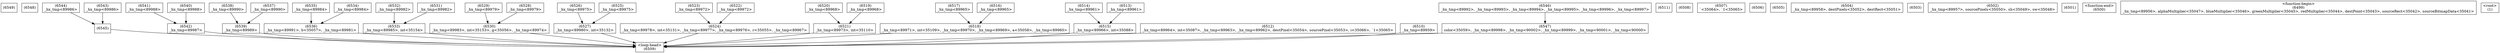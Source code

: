 digraph graphname {
n6549 [shape=box,label="(6549)"];
n6548 [shape=box,label="(6548)"];
n6547 [shape=box,label="(6547)\ncolor<35059>, _hx_tmp<89998>, _hx_tmp<90002>, _hx_tmp<89999>, _hx_tmp<90001>, _hx_tmp<90000>"];
n6547 -> n6509;
n6546 [shape=box,label="(6546)\n_hx_tmp<89992>, _hx_tmp<89993>, _hx_tmp<89994>, _hx_tmp<89995>, _hx_tmp<89996>, _hx_tmp<89997>"];
n6546 -> n6547;
n6545 [shape=box,label="(6545)"];
n6545 -> n6509;
n6544 [shape=box,label="(6544)\n_hx_tmp<89986>"];
n6544 -> n6545;
n6543 [shape=box,label="(6543)\n_hx_tmp<89986>"];
n6543 -> n6545;
n6542 [shape=box,label="(6542)\n_hx_tmp<89987>"];
n6542 -> n6509;
n6541 [shape=box,label="(6541)\n_hx_tmp<89988>"];
n6541 -> n6542;
n6540 [shape=box,label="(6540)\n_hx_tmp<89988>"];
n6540 -> n6542;
n6539 [shape=box,label="(6539)\n_hx_tmp<89989>"];
n6539 -> n6509;
n6538 [shape=box,label="(6538)\n_hx_tmp<89990>"];
n6538 -> n6539;
n6537 [shape=box,label="(6537)\n_hx_tmp<89990>"];
n6537 -> n6539;
n6536 [shape=box,label="(6536)\n_hx_tmp<89991>, b<35057>, _hx_tmp<89981>"];
n6536 -> n6509;
n6535 [shape=box,label="(6535)\n_hx_tmp<89984>"];
n6535 -> n6536;
n6534 [shape=box,label="(6534)\n_hx_tmp<89984>"];
n6534 -> n6536;
n6533 [shape=box,label="(6533)\n_hx_tmp<89985>, int<35154>"];
n6533 -> n6509;
n6532 [shape=box,label="(6532)\n_hx_tmp<89982>"];
n6532 -> n6533;
n6531 [shape=box,label="(6531)\n_hx_tmp<89982>"];
n6531 -> n6533;
n6530 [shape=box,label="(6530)\n_hx_tmp<89983>, int<35153>, g<35056>, _hx_tmp<89974>"];
n6530 -> n6509;
n6529 [shape=box,label="(6529)\n_hx_tmp<89979>"];
n6529 -> n6530;
n6528 [shape=box,label="(6528)\n_hx_tmp<89979>"];
n6528 -> n6530;
n6527 [shape=box,label="(6527)\n_hx_tmp<89980>, int<35132>"];
n6527 -> n6509;
n6526 [shape=box,label="(6526)\n_hx_tmp<89975>"];
n6526 -> n6527;
n6525 [shape=box,label="(6525)\n_hx_tmp<89975>"];
n6525 -> n6527;
n6524 [shape=box,label="(6524)\n_hx_tmp<89978>, int<35131>, _hx_tmp<89977>, _hx_tmp<89976>, r<35055>, _hx_tmp<89967>"];
n6524 -> n6509;
n6523 [shape=box,label="(6523)\n_hx_tmp<89972>"];
n6523 -> n6524;
n6522 [shape=box,label="(6522)\n_hx_tmp<89972>"];
n6522 -> n6524;
n6521 [shape=box,label="(6521)\n_hx_tmp<89973>, int<35110>"];
n6521 -> n6509;
n6520 [shape=box,label="(6520)\n_hx_tmp<89968>"];
n6520 -> n6521;
n6519 [shape=box,label="(6519)\n_hx_tmp<89968>"];
n6519 -> n6521;
n6518 [shape=box,label="(6518)\n_hx_tmp<89971>, int<35109>, _hx_tmp<89970>, _hx_tmp<89969>, a<35058>, _hx_tmp<89960>"];
n6518 -> n6509;
n6517 [shape=box,label="(6517)\n_hx_tmp<89965>"];
n6517 -> n6518;
n6516 [shape=box,label="(6516)\n_hx_tmp<89965>"];
n6516 -> n6518;
n6515 [shape=box,label="(6515)\n_hx_tmp<89966>, int<35088>"];
n6515 -> n6509;
n6514 [shape=box,label="(6514)\n_hx_tmp<89961>"];
n6514 -> n6515;
n6513 [shape=box,label="(6513)\n_hx_tmp<89961>"];
n6513 -> n6515;
n6512 [shape=box,label="(6512)\n_hx_tmp<89964>, int<35087>, _hx_tmp<89963>, _hx_tmp<89962>, destPixel<35054>, sourcePixel<35053>, i<35066>, `1<35065>"];
n6512 -> n6509;
n6511 [shape=box,label="(6511)"];
n6510 [shape=box,label="(6510)\n_hx_tmp<89959>"];
n6510 -> n6509;
n6509 [shape=box,label="<loop-head>
(6509)"];
n6508 [shape=box,label="(6508)"];
n6507 [shape=box,label="(6507)\n`<35064>, `1<35065>"];
n6506 [shape=box,label="(6506)"];
n6505 [shape=box,label="(6505)"];
n6504 [shape=box,label="(6504)\n_hx_tmp<89958>, destPixels<35052>, destRect<35051>"];
n6503 [shape=box,label="(6503)"];
n6502 [shape=box,label="(6502)\n_hx_tmp<89957>, sourcePixels<35050>, sh<35049>, sw<35048>"];
n6501 [shape=box,label="(6501)"];
n6500 [shape=box,label="<function-end>
(6500)"];
n6499 [shape=box,label="<function-begin>
(6499)\n_hx_tmp<89956>, alphaMultiplier<35047>, blueMultiplier<35046>, greenMultiplier<35045>, redMultiplier<35044>, destPoint<35043>, sourceRect<35042>, sourceBitmapData<35041>"];
n1 [shape=box,label="<root>
(1)"];
}
